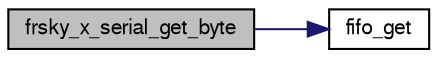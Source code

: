 digraph "frsky_x_serial_get_byte"
{
  edge [fontname="FreeSans",fontsize="10",labelfontname="FreeSans",labelfontsize="10"];
  node [fontname="FreeSans",fontsize="10",shape=record];
  rankdir="LR";
  Node1 [label="frsky_x_serial_get_byte",height=0.2,width=0.4,color="black", fillcolor="grey75", style="filled", fontcolor="black"];
  Node1 -> Node2 [color="midnightblue",fontsize="10",style="solid",fontname="FreeSans"];
  Node2 [label="fifo_get",height=0.2,width=0.4,color="black", fillcolor="white", style="filled",URL="$frsky__x_8c.html#af7c4a574284a673dbccf3346e072ba50"];
}
